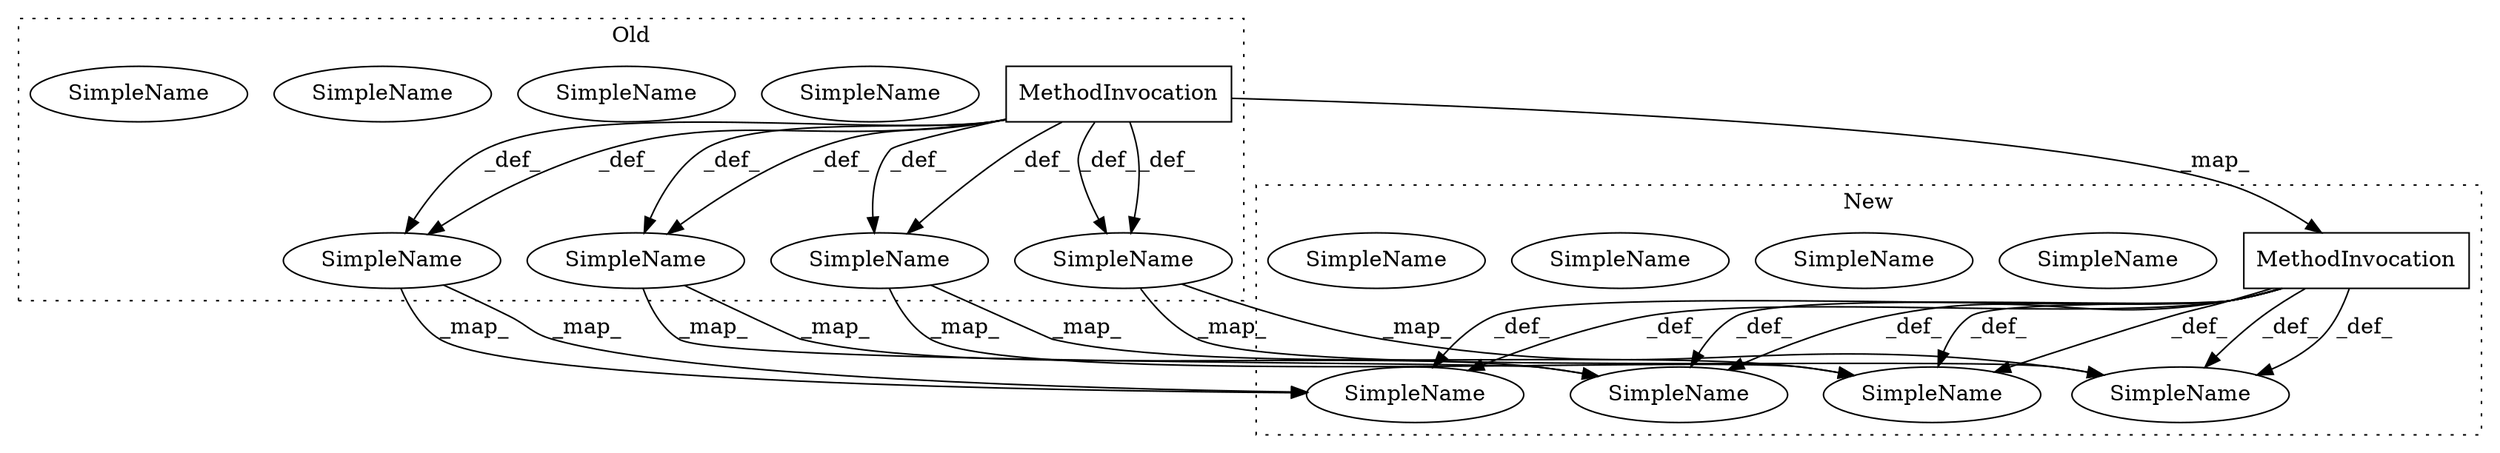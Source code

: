 digraph G {
subgraph cluster0 {
2 [label="MethodInvocation" a="32" s="9977,10003" l="5,1" shape="box"];
4 [label="SimpleName" a="42" s="10170" l="9" shape="ellipse"];
7 [label="SimpleName" a="42" s="10170" l="9" shape="ellipse"];
10 [label="SimpleName" a="42" s="10274" l="3" shape="ellipse"];
11 [label="SimpleName" a="42" s="10274" l="3" shape="ellipse"];
12 [label="SimpleName" a="42" s="10386" l="4" shape="ellipse"];
13 [label="SimpleName" a="42" s="9973" l="2" shape="ellipse"];
15 [label="SimpleName" a="42" s="9973" l="2" shape="ellipse"];
18 [label="SimpleName" a="42" s="10386" l="4" shape="ellipse"];
label = "Old";
style="dotted";
}
subgraph cluster1 {
1 [label="MethodInvocation" a="32" s="7711,7737" l="5,1" shape="box"];
3 [label="SimpleName" a="42" s="7923" l="9" shape="ellipse"];
5 [label="SimpleName" a="42" s="8139" l="4" shape="ellipse"];
6 [label="SimpleName" a="42" s="8027" l="3" shape="ellipse"];
8 [label="SimpleName" a="42" s="7707" l="2" shape="ellipse"];
9 [label="SimpleName" a="42" s="7923" l="9" shape="ellipse"];
14 [label="SimpleName" a="42" s="8027" l="3" shape="ellipse"];
16 [label="SimpleName" a="42" s="7707" l="2" shape="ellipse"];
17 [label="SimpleName" a="42" s="8139" l="4" shape="ellipse"];
label = "New";
style="dotted";
}
1 -> 9 [label="_def_"];
1 -> 9 [label="_def_"];
1 -> 16 [label="_def_"];
1 -> 17 [label="_def_"];
1 -> 6 [label="_def_"];
1 -> 6 [label="_def_"];
1 -> 17 [label="_def_"];
1 -> 16 [label="_def_"];
2 -> 1 [label="_map_"];
2 -> 4 [label="_def_"];
2 -> 10 [label="_def_"];
2 -> 12 [label="_def_"];
2 -> 13 [label="_def_"];
2 -> 4 [label="_def_"];
2 -> 13 [label="_def_"];
2 -> 10 [label="_def_"];
2 -> 12 [label="_def_"];
4 -> 9 [label="_map_"];
4 -> 9 [label="_map_"];
10 -> 6 [label="_map_"];
10 -> 6 [label="_map_"];
12 -> 17 [label="_map_"];
12 -> 17 [label="_map_"];
13 -> 16 [label="_map_"];
13 -> 16 [label="_map_"];
}